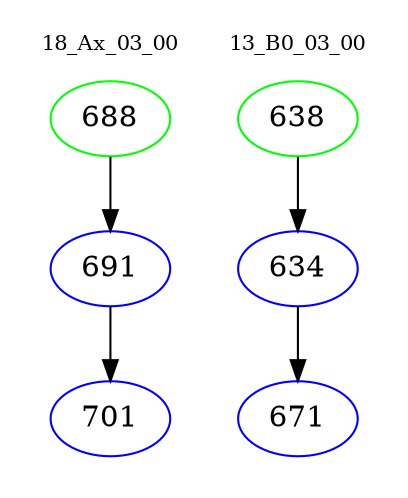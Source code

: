 digraph{
subgraph cluster_0 {
color = white
label = "18_Ax_03_00";
fontsize=10;
T0_688 [label="688", color="green"]
T0_688 -> T0_691 [color="black"]
T0_691 [label="691", color="blue"]
T0_691 -> T0_701 [color="black"]
T0_701 [label="701", color="blue"]
}
subgraph cluster_1 {
color = white
label = "13_B0_03_00";
fontsize=10;
T1_638 [label="638", color="green"]
T1_638 -> T1_634 [color="black"]
T1_634 [label="634", color="blue"]
T1_634 -> T1_671 [color="black"]
T1_671 [label="671", color="blue"]
}
}
